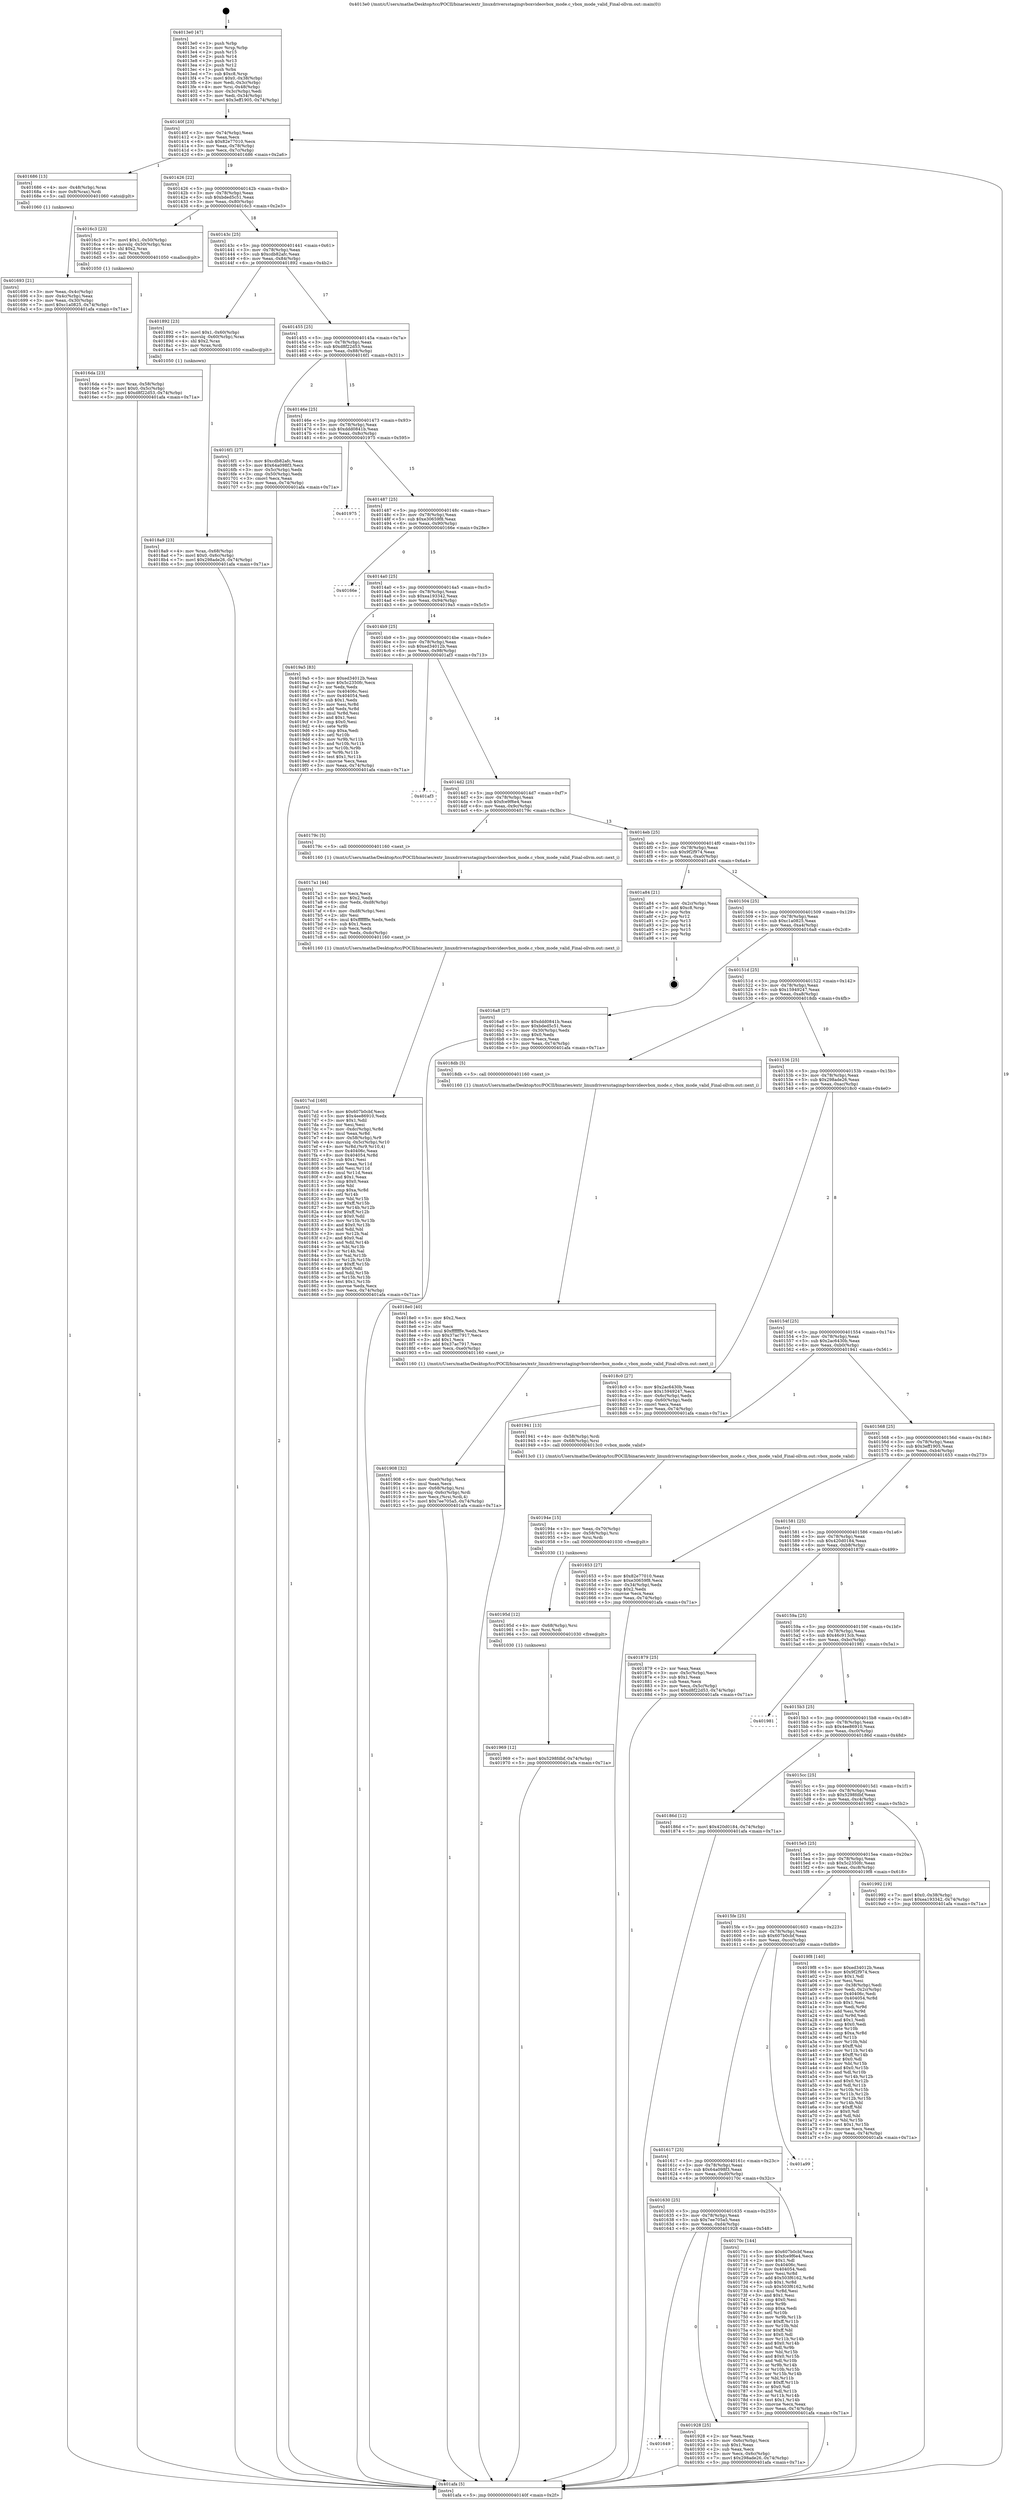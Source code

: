 digraph "0x4013e0" {
  label = "0x4013e0 (/mnt/c/Users/mathe/Desktop/tcc/POCII/binaries/extr_linuxdriversstagingvboxvideovbox_mode.c_vbox_mode_valid_Final-ollvm.out::main(0))"
  labelloc = "t"
  node[shape=record]

  Entry [label="",width=0.3,height=0.3,shape=circle,fillcolor=black,style=filled]
  "0x40140f" [label="{
     0x40140f [23]\l
     | [instrs]\l
     &nbsp;&nbsp;0x40140f \<+3\>: mov -0x74(%rbp),%eax\l
     &nbsp;&nbsp;0x401412 \<+2\>: mov %eax,%ecx\l
     &nbsp;&nbsp;0x401414 \<+6\>: sub $0x82e77010,%ecx\l
     &nbsp;&nbsp;0x40141a \<+3\>: mov %eax,-0x78(%rbp)\l
     &nbsp;&nbsp;0x40141d \<+3\>: mov %ecx,-0x7c(%rbp)\l
     &nbsp;&nbsp;0x401420 \<+6\>: je 0000000000401686 \<main+0x2a6\>\l
  }"]
  "0x401686" [label="{
     0x401686 [13]\l
     | [instrs]\l
     &nbsp;&nbsp;0x401686 \<+4\>: mov -0x48(%rbp),%rax\l
     &nbsp;&nbsp;0x40168a \<+4\>: mov 0x8(%rax),%rdi\l
     &nbsp;&nbsp;0x40168e \<+5\>: call 0000000000401060 \<atoi@plt\>\l
     | [calls]\l
     &nbsp;&nbsp;0x401060 \{1\} (unknown)\l
  }"]
  "0x401426" [label="{
     0x401426 [22]\l
     | [instrs]\l
     &nbsp;&nbsp;0x401426 \<+5\>: jmp 000000000040142b \<main+0x4b\>\l
     &nbsp;&nbsp;0x40142b \<+3\>: mov -0x78(%rbp),%eax\l
     &nbsp;&nbsp;0x40142e \<+5\>: sub $0xbded5c51,%eax\l
     &nbsp;&nbsp;0x401433 \<+3\>: mov %eax,-0x80(%rbp)\l
     &nbsp;&nbsp;0x401436 \<+6\>: je 00000000004016c3 \<main+0x2e3\>\l
  }"]
  Exit [label="",width=0.3,height=0.3,shape=circle,fillcolor=black,style=filled,peripheries=2]
  "0x4016c3" [label="{
     0x4016c3 [23]\l
     | [instrs]\l
     &nbsp;&nbsp;0x4016c3 \<+7\>: movl $0x1,-0x50(%rbp)\l
     &nbsp;&nbsp;0x4016ca \<+4\>: movslq -0x50(%rbp),%rax\l
     &nbsp;&nbsp;0x4016ce \<+4\>: shl $0x2,%rax\l
     &nbsp;&nbsp;0x4016d2 \<+3\>: mov %rax,%rdi\l
     &nbsp;&nbsp;0x4016d5 \<+5\>: call 0000000000401050 \<malloc@plt\>\l
     | [calls]\l
     &nbsp;&nbsp;0x401050 \{1\} (unknown)\l
  }"]
  "0x40143c" [label="{
     0x40143c [25]\l
     | [instrs]\l
     &nbsp;&nbsp;0x40143c \<+5\>: jmp 0000000000401441 \<main+0x61\>\l
     &nbsp;&nbsp;0x401441 \<+3\>: mov -0x78(%rbp),%eax\l
     &nbsp;&nbsp;0x401444 \<+5\>: sub $0xcdb82afc,%eax\l
     &nbsp;&nbsp;0x401449 \<+6\>: mov %eax,-0x84(%rbp)\l
     &nbsp;&nbsp;0x40144f \<+6\>: je 0000000000401892 \<main+0x4b2\>\l
  }"]
  "0x401969" [label="{
     0x401969 [12]\l
     | [instrs]\l
     &nbsp;&nbsp;0x401969 \<+7\>: movl $0x5298fdbf,-0x74(%rbp)\l
     &nbsp;&nbsp;0x401970 \<+5\>: jmp 0000000000401afa \<main+0x71a\>\l
  }"]
  "0x401892" [label="{
     0x401892 [23]\l
     | [instrs]\l
     &nbsp;&nbsp;0x401892 \<+7\>: movl $0x1,-0x60(%rbp)\l
     &nbsp;&nbsp;0x401899 \<+4\>: movslq -0x60(%rbp),%rax\l
     &nbsp;&nbsp;0x40189d \<+4\>: shl $0x2,%rax\l
     &nbsp;&nbsp;0x4018a1 \<+3\>: mov %rax,%rdi\l
     &nbsp;&nbsp;0x4018a4 \<+5\>: call 0000000000401050 \<malloc@plt\>\l
     | [calls]\l
     &nbsp;&nbsp;0x401050 \{1\} (unknown)\l
  }"]
  "0x401455" [label="{
     0x401455 [25]\l
     | [instrs]\l
     &nbsp;&nbsp;0x401455 \<+5\>: jmp 000000000040145a \<main+0x7a\>\l
     &nbsp;&nbsp;0x40145a \<+3\>: mov -0x78(%rbp),%eax\l
     &nbsp;&nbsp;0x40145d \<+5\>: sub $0xd8f22d53,%eax\l
     &nbsp;&nbsp;0x401462 \<+6\>: mov %eax,-0x88(%rbp)\l
     &nbsp;&nbsp;0x401468 \<+6\>: je 00000000004016f1 \<main+0x311\>\l
  }"]
  "0x40195d" [label="{
     0x40195d [12]\l
     | [instrs]\l
     &nbsp;&nbsp;0x40195d \<+4\>: mov -0x68(%rbp),%rsi\l
     &nbsp;&nbsp;0x401961 \<+3\>: mov %rsi,%rdi\l
     &nbsp;&nbsp;0x401964 \<+5\>: call 0000000000401030 \<free@plt\>\l
     | [calls]\l
     &nbsp;&nbsp;0x401030 \{1\} (unknown)\l
  }"]
  "0x4016f1" [label="{
     0x4016f1 [27]\l
     | [instrs]\l
     &nbsp;&nbsp;0x4016f1 \<+5\>: mov $0xcdb82afc,%eax\l
     &nbsp;&nbsp;0x4016f6 \<+5\>: mov $0x64a098f3,%ecx\l
     &nbsp;&nbsp;0x4016fb \<+3\>: mov -0x5c(%rbp),%edx\l
     &nbsp;&nbsp;0x4016fe \<+3\>: cmp -0x50(%rbp),%edx\l
     &nbsp;&nbsp;0x401701 \<+3\>: cmovl %ecx,%eax\l
     &nbsp;&nbsp;0x401704 \<+3\>: mov %eax,-0x74(%rbp)\l
     &nbsp;&nbsp;0x401707 \<+5\>: jmp 0000000000401afa \<main+0x71a\>\l
  }"]
  "0x40146e" [label="{
     0x40146e [25]\l
     | [instrs]\l
     &nbsp;&nbsp;0x40146e \<+5\>: jmp 0000000000401473 \<main+0x93\>\l
     &nbsp;&nbsp;0x401473 \<+3\>: mov -0x78(%rbp),%eax\l
     &nbsp;&nbsp;0x401476 \<+5\>: sub $0xddd0841b,%eax\l
     &nbsp;&nbsp;0x40147b \<+6\>: mov %eax,-0x8c(%rbp)\l
     &nbsp;&nbsp;0x401481 \<+6\>: je 0000000000401975 \<main+0x595\>\l
  }"]
  "0x40194e" [label="{
     0x40194e [15]\l
     | [instrs]\l
     &nbsp;&nbsp;0x40194e \<+3\>: mov %eax,-0x70(%rbp)\l
     &nbsp;&nbsp;0x401951 \<+4\>: mov -0x58(%rbp),%rsi\l
     &nbsp;&nbsp;0x401955 \<+3\>: mov %rsi,%rdi\l
     &nbsp;&nbsp;0x401958 \<+5\>: call 0000000000401030 \<free@plt\>\l
     | [calls]\l
     &nbsp;&nbsp;0x401030 \{1\} (unknown)\l
  }"]
  "0x401975" [label="{
     0x401975\l
  }", style=dashed]
  "0x401487" [label="{
     0x401487 [25]\l
     | [instrs]\l
     &nbsp;&nbsp;0x401487 \<+5\>: jmp 000000000040148c \<main+0xac\>\l
     &nbsp;&nbsp;0x40148c \<+3\>: mov -0x78(%rbp),%eax\l
     &nbsp;&nbsp;0x40148f \<+5\>: sub $0xe30659f8,%eax\l
     &nbsp;&nbsp;0x401494 \<+6\>: mov %eax,-0x90(%rbp)\l
     &nbsp;&nbsp;0x40149a \<+6\>: je 000000000040166e \<main+0x28e\>\l
  }"]
  "0x401649" [label="{
     0x401649\l
  }", style=dashed]
  "0x40166e" [label="{
     0x40166e\l
  }", style=dashed]
  "0x4014a0" [label="{
     0x4014a0 [25]\l
     | [instrs]\l
     &nbsp;&nbsp;0x4014a0 \<+5\>: jmp 00000000004014a5 \<main+0xc5\>\l
     &nbsp;&nbsp;0x4014a5 \<+3\>: mov -0x78(%rbp),%eax\l
     &nbsp;&nbsp;0x4014a8 \<+5\>: sub $0xea193342,%eax\l
     &nbsp;&nbsp;0x4014ad \<+6\>: mov %eax,-0x94(%rbp)\l
     &nbsp;&nbsp;0x4014b3 \<+6\>: je 00000000004019a5 \<main+0x5c5\>\l
  }"]
  "0x401928" [label="{
     0x401928 [25]\l
     | [instrs]\l
     &nbsp;&nbsp;0x401928 \<+2\>: xor %eax,%eax\l
     &nbsp;&nbsp;0x40192a \<+3\>: mov -0x6c(%rbp),%ecx\l
     &nbsp;&nbsp;0x40192d \<+3\>: sub $0x1,%eax\l
     &nbsp;&nbsp;0x401930 \<+2\>: sub %eax,%ecx\l
     &nbsp;&nbsp;0x401932 \<+3\>: mov %ecx,-0x6c(%rbp)\l
     &nbsp;&nbsp;0x401935 \<+7\>: movl $0x298ade26,-0x74(%rbp)\l
     &nbsp;&nbsp;0x40193c \<+5\>: jmp 0000000000401afa \<main+0x71a\>\l
  }"]
  "0x4019a5" [label="{
     0x4019a5 [83]\l
     | [instrs]\l
     &nbsp;&nbsp;0x4019a5 \<+5\>: mov $0xed34012b,%eax\l
     &nbsp;&nbsp;0x4019aa \<+5\>: mov $0x5c2350fc,%ecx\l
     &nbsp;&nbsp;0x4019af \<+2\>: xor %edx,%edx\l
     &nbsp;&nbsp;0x4019b1 \<+7\>: mov 0x40406c,%esi\l
     &nbsp;&nbsp;0x4019b8 \<+7\>: mov 0x404054,%edi\l
     &nbsp;&nbsp;0x4019bf \<+3\>: sub $0x1,%edx\l
     &nbsp;&nbsp;0x4019c2 \<+3\>: mov %esi,%r8d\l
     &nbsp;&nbsp;0x4019c5 \<+3\>: add %edx,%r8d\l
     &nbsp;&nbsp;0x4019c8 \<+4\>: imul %r8d,%esi\l
     &nbsp;&nbsp;0x4019cc \<+3\>: and $0x1,%esi\l
     &nbsp;&nbsp;0x4019cf \<+3\>: cmp $0x0,%esi\l
     &nbsp;&nbsp;0x4019d2 \<+4\>: sete %r9b\l
     &nbsp;&nbsp;0x4019d6 \<+3\>: cmp $0xa,%edi\l
     &nbsp;&nbsp;0x4019d9 \<+4\>: setl %r10b\l
     &nbsp;&nbsp;0x4019dd \<+3\>: mov %r9b,%r11b\l
     &nbsp;&nbsp;0x4019e0 \<+3\>: and %r10b,%r11b\l
     &nbsp;&nbsp;0x4019e3 \<+3\>: xor %r10b,%r9b\l
     &nbsp;&nbsp;0x4019e6 \<+3\>: or %r9b,%r11b\l
     &nbsp;&nbsp;0x4019e9 \<+4\>: test $0x1,%r11b\l
     &nbsp;&nbsp;0x4019ed \<+3\>: cmovne %ecx,%eax\l
     &nbsp;&nbsp;0x4019f0 \<+3\>: mov %eax,-0x74(%rbp)\l
     &nbsp;&nbsp;0x4019f3 \<+5\>: jmp 0000000000401afa \<main+0x71a\>\l
  }"]
  "0x4014b9" [label="{
     0x4014b9 [25]\l
     | [instrs]\l
     &nbsp;&nbsp;0x4014b9 \<+5\>: jmp 00000000004014be \<main+0xde\>\l
     &nbsp;&nbsp;0x4014be \<+3\>: mov -0x78(%rbp),%eax\l
     &nbsp;&nbsp;0x4014c1 \<+5\>: sub $0xed34012b,%eax\l
     &nbsp;&nbsp;0x4014c6 \<+6\>: mov %eax,-0x98(%rbp)\l
     &nbsp;&nbsp;0x4014cc \<+6\>: je 0000000000401af3 \<main+0x713\>\l
  }"]
  "0x401908" [label="{
     0x401908 [32]\l
     | [instrs]\l
     &nbsp;&nbsp;0x401908 \<+6\>: mov -0xe0(%rbp),%ecx\l
     &nbsp;&nbsp;0x40190e \<+3\>: imul %eax,%ecx\l
     &nbsp;&nbsp;0x401911 \<+4\>: mov -0x68(%rbp),%rsi\l
     &nbsp;&nbsp;0x401915 \<+4\>: movslq -0x6c(%rbp),%rdi\l
     &nbsp;&nbsp;0x401919 \<+3\>: mov %ecx,(%rsi,%rdi,4)\l
     &nbsp;&nbsp;0x40191c \<+7\>: movl $0x7ee705a5,-0x74(%rbp)\l
     &nbsp;&nbsp;0x401923 \<+5\>: jmp 0000000000401afa \<main+0x71a\>\l
  }"]
  "0x401af3" [label="{
     0x401af3\l
  }", style=dashed]
  "0x4014d2" [label="{
     0x4014d2 [25]\l
     | [instrs]\l
     &nbsp;&nbsp;0x4014d2 \<+5\>: jmp 00000000004014d7 \<main+0xf7\>\l
     &nbsp;&nbsp;0x4014d7 \<+3\>: mov -0x78(%rbp),%eax\l
     &nbsp;&nbsp;0x4014da \<+5\>: sub $0xfce9f6e4,%eax\l
     &nbsp;&nbsp;0x4014df \<+6\>: mov %eax,-0x9c(%rbp)\l
     &nbsp;&nbsp;0x4014e5 \<+6\>: je 000000000040179c \<main+0x3bc\>\l
  }"]
  "0x4018e0" [label="{
     0x4018e0 [40]\l
     | [instrs]\l
     &nbsp;&nbsp;0x4018e0 \<+5\>: mov $0x2,%ecx\l
     &nbsp;&nbsp;0x4018e5 \<+1\>: cltd\l
     &nbsp;&nbsp;0x4018e6 \<+2\>: idiv %ecx\l
     &nbsp;&nbsp;0x4018e8 \<+6\>: imul $0xfffffffe,%edx,%ecx\l
     &nbsp;&nbsp;0x4018ee \<+6\>: sub $0x37ac7917,%ecx\l
     &nbsp;&nbsp;0x4018f4 \<+3\>: add $0x1,%ecx\l
     &nbsp;&nbsp;0x4018f7 \<+6\>: add $0x37ac7917,%ecx\l
     &nbsp;&nbsp;0x4018fd \<+6\>: mov %ecx,-0xe0(%rbp)\l
     &nbsp;&nbsp;0x401903 \<+5\>: call 0000000000401160 \<next_i\>\l
     | [calls]\l
     &nbsp;&nbsp;0x401160 \{1\} (/mnt/c/Users/mathe/Desktop/tcc/POCII/binaries/extr_linuxdriversstagingvboxvideovbox_mode.c_vbox_mode_valid_Final-ollvm.out::next_i)\l
  }"]
  "0x40179c" [label="{
     0x40179c [5]\l
     | [instrs]\l
     &nbsp;&nbsp;0x40179c \<+5\>: call 0000000000401160 \<next_i\>\l
     | [calls]\l
     &nbsp;&nbsp;0x401160 \{1\} (/mnt/c/Users/mathe/Desktop/tcc/POCII/binaries/extr_linuxdriversstagingvboxvideovbox_mode.c_vbox_mode_valid_Final-ollvm.out::next_i)\l
  }"]
  "0x4014eb" [label="{
     0x4014eb [25]\l
     | [instrs]\l
     &nbsp;&nbsp;0x4014eb \<+5\>: jmp 00000000004014f0 \<main+0x110\>\l
     &nbsp;&nbsp;0x4014f0 \<+3\>: mov -0x78(%rbp),%eax\l
     &nbsp;&nbsp;0x4014f3 \<+5\>: sub $0x9f2f974,%eax\l
     &nbsp;&nbsp;0x4014f8 \<+6\>: mov %eax,-0xa0(%rbp)\l
     &nbsp;&nbsp;0x4014fe \<+6\>: je 0000000000401a84 \<main+0x6a4\>\l
  }"]
  "0x4018a9" [label="{
     0x4018a9 [23]\l
     | [instrs]\l
     &nbsp;&nbsp;0x4018a9 \<+4\>: mov %rax,-0x68(%rbp)\l
     &nbsp;&nbsp;0x4018ad \<+7\>: movl $0x0,-0x6c(%rbp)\l
     &nbsp;&nbsp;0x4018b4 \<+7\>: movl $0x298ade26,-0x74(%rbp)\l
     &nbsp;&nbsp;0x4018bb \<+5\>: jmp 0000000000401afa \<main+0x71a\>\l
  }"]
  "0x401a84" [label="{
     0x401a84 [21]\l
     | [instrs]\l
     &nbsp;&nbsp;0x401a84 \<+3\>: mov -0x2c(%rbp),%eax\l
     &nbsp;&nbsp;0x401a87 \<+7\>: add $0xc8,%rsp\l
     &nbsp;&nbsp;0x401a8e \<+1\>: pop %rbx\l
     &nbsp;&nbsp;0x401a8f \<+2\>: pop %r12\l
     &nbsp;&nbsp;0x401a91 \<+2\>: pop %r13\l
     &nbsp;&nbsp;0x401a93 \<+2\>: pop %r14\l
     &nbsp;&nbsp;0x401a95 \<+2\>: pop %r15\l
     &nbsp;&nbsp;0x401a97 \<+1\>: pop %rbp\l
     &nbsp;&nbsp;0x401a98 \<+1\>: ret\l
  }"]
  "0x401504" [label="{
     0x401504 [25]\l
     | [instrs]\l
     &nbsp;&nbsp;0x401504 \<+5\>: jmp 0000000000401509 \<main+0x129\>\l
     &nbsp;&nbsp;0x401509 \<+3\>: mov -0x78(%rbp),%eax\l
     &nbsp;&nbsp;0x40150c \<+5\>: sub $0xc1a0825,%eax\l
     &nbsp;&nbsp;0x401511 \<+6\>: mov %eax,-0xa4(%rbp)\l
     &nbsp;&nbsp;0x401517 \<+6\>: je 00000000004016a8 \<main+0x2c8\>\l
  }"]
  "0x4017cd" [label="{
     0x4017cd [160]\l
     | [instrs]\l
     &nbsp;&nbsp;0x4017cd \<+5\>: mov $0x607b0cbf,%ecx\l
     &nbsp;&nbsp;0x4017d2 \<+5\>: mov $0x4ee86910,%edx\l
     &nbsp;&nbsp;0x4017d7 \<+3\>: mov $0x1,%dil\l
     &nbsp;&nbsp;0x4017da \<+2\>: xor %esi,%esi\l
     &nbsp;&nbsp;0x4017dc \<+7\>: mov -0xdc(%rbp),%r8d\l
     &nbsp;&nbsp;0x4017e3 \<+4\>: imul %eax,%r8d\l
     &nbsp;&nbsp;0x4017e7 \<+4\>: mov -0x58(%rbp),%r9\l
     &nbsp;&nbsp;0x4017eb \<+4\>: movslq -0x5c(%rbp),%r10\l
     &nbsp;&nbsp;0x4017ef \<+4\>: mov %r8d,(%r9,%r10,4)\l
     &nbsp;&nbsp;0x4017f3 \<+7\>: mov 0x40406c,%eax\l
     &nbsp;&nbsp;0x4017fa \<+8\>: mov 0x404054,%r8d\l
     &nbsp;&nbsp;0x401802 \<+3\>: sub $0x1,%esi\l
     &nbsp;&nbsp;0x401805 \<+3\>: mov %eax,%r11d\l
     &nbsp;&nbsp;0x401808 \<+3\>: add %esi,%r11d\l
     &nbsp;&nbsp;0x40180b \<+4\>: imul %r11d,%eax\l
     &nbsp;&nbsp;0x40180f \<+3\>: and $0x1,%eax\l
     &nbsp;&nbsp;0x401812 \<+3\>: cmp $0x0,%eax\l
     &nbsp;&nbsp;0x401815 \<+3\>: sete %bl\l
     &nbsp;&nbsp;0x401818 \<+4\>: cmp $0xa,%r8d\l
     &nbsp;&nbsp;0x40181c \<+4\>: setl %r14b\l
     &nbsp;&nbsp;0x401820 \<+3\>: mov %bl,%r15b\l
     &nbsp;&nbsp;0x401823 \<+4\>: xor $0xff,%r15b\l
     &nbsp;&nbsp;0x401827 \<+3\>: mov %r14b,%r12b\l
     &nbsp;&nbsp;0x40182a \<+4\>: xor $0xff,%r12b\l
     &nbsp;&nbsp;0x40182e \<+4\>: xor $0x0,%dil\l
     &nbsp;&nbsp;0x401832 \<+3\>: mov %r15b,%r13b\l
     &nbsp;&nbsp;0x401835 \<+4\>: and $0x0,%r13b\l
     &nbsp;&nbsp;0x401839 \<+3\>: and %dil,%bl\l
     &nbsp;&nbsp;0x40183c \<+3\>: mov %r12b,%al\l
     &nbsp;&nbsp;0x40183f \<+2\>: and $0x0,%al\l
     &nbsp;&nbsp;0x401841 \<+3\>: and %dil,%r14b\l
     &nbsp;&nbsp;0x401844 \<+3\>: or %bl,%r13b\l
     &nbsp;&nbsp;0x401847 \<+3\>: or %r14b,%al\l
     &nbsp;&nbsp;0x40184a \<+3\>: xor %al,%r13b\l
     &nbsp;&nbsp;0x40184d \<+3\>: or %r12b,%r15b\l
     &nbsp;&nbsp;0x401850 \<+4\>: xor $0xff,%r15b\l
     &nbsp;&nbsp;0x401854 \<+4\>: or $0x0,%dil\l
     &nbsp;&nbsp;0x401858 \<+3\>: and %dil,%r15b\l
     &nbsp;&nbsp;0x40185b \<+3\>: or %r15b,%r13b\l
     &nbsp;&nbsp;0x40185e \<+4\>: test $0x1,%r13b\l
     &nbsp;&nbsp;0x401862 \<+3\>: cmovne %edx,%ecx\l
     &nbsp;&nbsp;0x401865 \<+3\>: mov %ecx,-0x74(%rbp)\l
     &nbsp;&nbsp;0x401868 \<+5\>: jmp 0000000000401afa \<main+0x71a\>\l
  }"]
  "0x4016a8" [label="{
     0x4016a8 [27]\l
     | [instrs]\l
     &nbsp;&nbsp;0x4016a8 \<+5\>: mov $0xddd0841b,%eax\l
     &nbsp;&nbsp;0x4016ad \<+5\>: mov $0xbded5c51,%ecx\l
     &nbsp;&nbsp;0x4016b2 \<+3\>: mov -0x30(%rbp),%edx\l
     &nbsp;&nbsp;0x4016b5 \<+3\>: cmp $0x0,%edx\l
     &nbsp;&nbsp;0x4016b8 \<+3\>: cmove %ecx,%eax\l
     &nbsp;&nbsp;0x4016bb \<+3\>: mov %eax,-0x74(%rbp)\l
     &nbsp;&nbsp;0x4016be \<+5\>: jmp 0000000000401afa \<main+0x71a\>\l
  }"]
  "0x40151d" [label="{
     0x40151d [25]\l
     | [instrs]\l
     &nbsp;&nbsp;0x40151d \<+5\>: jmp 0000000000401522 \<main+0x142\>\l
     &nbsp;&nbsp;0x401522 \<+3\>: mov -0x78(%rbp),%eax\l
     &nbsp;&nbsp;0x401525 \<+5\>: sub $0x15949247,%eax\l
     &nbsp;&nbsp;0x40152a \<+6\>: mov %eax,-0xa8(%rbp)\l
     &nbsp;&nbsp;0x401530 \<+6\>: je 00000000004018db \<main+0x4fb\>\l
  }"]
  "0x4017a1" [label="{
     0x4017a1 [44]\l
     | [instrs]\l
     &nbsp;&nbsp;0x4017a1 \<+2\>: xor %ecx,%ecx\l
     &nbsp;&nbsp;0x4017a3 \<+5\>: mov $0x2,%edx\l
     &nbsp;&nbsp;0x4017a8 \<+6\>: mov %edx,-0xd8(%rbp)\l
     &nbsp;&nbsp;0x4017ae \<+1\>: cltd\l
     &nbsp;&nbsp;0x4017af \<+6\>: mov -0xd8(%rbp),%esi\l
     &nbsp;&nbsp;0x4017b5 \<+2\>: idiv %esi\l
     &nbsp;&nbsp;0x4017b7 \<+6\>: imul $0xfffffffe,%edx,%edx\l
     &nbsp;&nbsp;0x4017bd \<+3\>: sub $0x1,%ecx\l
     &nbsp;&nbsp;0x4017c0 \<+2\>: sub %ecx,%edx\l
     &nbsp;&nbsp;0x4017c2 \<+6\>: mov %edx,-0xdc(%rbp)\l
     &nbsp;&nbsp;0x4017c8 \<+5\>: call 0000000000401160 \<next_i\>\l
     | [calls]\l
     &nbsp;&nbsp;0x401160 \{1\} (/mnt/c/Users/mathe/Desktop/tcc/POCII/binaries/extr_linuxdriversstagingvboxvideovbox_mode.c_vbox_mode_valid_Final-ollvm.out::next_i)\l
  }"]
  "0x4018db" [label="{
     0x4018db [5]\l
     | [instrs]\l
     &nbsp;&nbsp;0x4018db \<+5\>: call 0000000000401160 \<next_i\>\l
     | [calls]\l
     &nbsp;&nbsp;0x401160 \{1\} (/mnt/c/Users/mathe/Desktop/tcc/POCII/binaries/extr_linuxdriversstagingvboxvideovbox_mode.c_vbox_mode_valid_Final-ollvm.out::next_i)\l
  }"]
  "0x401536" [label="{
     0x401536 [25]\l
     | [instrs]\l
     &nbsp;&nbsp;0x401536 \<+5\>: jmp 000000000040153b \<main+0x15b\>\l
     &nbsp;&nbsp;0x40153b \<+3\>: mov -0x78(%rbp),%eax\l
     &nbsp;&nbsp;0x40153e \<+5\>: sub $0x298ade26,%eax\l
     &nbsp;&nbsp;0x401543 \<+6\>: mov %eax,-0xac(%rbp)\l
     &nbsp;&nbsp;0x401549 \<+6\>: je 00000000004018c0 \<main+0x4e0\>\l
  }"]
  "0x401630" [label="{
     0x401630 [25]\l
     | [instrs]\l
     &nbsp;&nbsp;0x401630 \<+5\>: jmp 0000000000401635 \<main+0x255\>\l
     &nbsp;&nbsp;0x401635 \<+3\>: mov -0x78(%rbp),%eax\l
     &nbsp;&nbsp;0x401638 \<+5\>: sub $0x7ee705a5,%eax\l
     &nbsp;&nbsp;0x40163d \<+6\>: mov %eax,-0xd4(%rbp)\l
     &nbsp;&nbsp;0x401643 \<+6\>: je 0000000000401928 \<main+0x548\>\l
  }"]
  "0x4018c0" [label="{
     0x4018c0 [27]\l
     | [instrs]\l
     &nbsp;&nbsp;0x4018c0 \<+5\>: mov $0x2ac6430b,%eax\l
     &nbsp;&nbsp;0x4018c5 \<+5\>: mov $0x15949247,%ecx\l
     &nbsp;&nbsp;0x4018ca \<+3\>: mov -0x6c(%rbp),%edx\l
     &nbsp;&nbsp;0x4018cd \<+3\>: cmp -0x60(%rbp),%edx\l
     &nbsp;&nbsp;0x4018d0 \<+3\>: cmovl %ecx,%eax\l
     &nbsp;&nbsp;0x4018d3 \<+3\>: mov %eax,-0x74(%rbp)\l
     &nbsp;&nbsp;0x4018d6 \<+5\>: jmp 0000000000401afa \<main+0x71a\>\l
  }"]
  "0x40154f" [label="{
     0x40154f [25]\l
     | [instrs]\l
     &nbsp;&nbsp;0x40154f \<+5\>: jmp 0000000000401554 \<main+0x174\>\l
     &nbsp;&nbsp;0x401554 \<+3\>: mov -0x78(%rbp),%eax\l
     &nbsp;&nbsp;0x401557 \<+5\>: sub $0x2ac6430b,%eax\l
     &nbsp;&nbsp;0x40155c \<+6\>: mov %eax,-0xb0(%rbp)\l
     &nbsp;&nbsp;0x401562 \<+6\>: je 0000000000401941 \<main+0x561\>\l
  }"]
  "0x40170c" [label="{
     0x40170c [144]\l
     | [instrs]\l
     &nbsp;&nbsp;0x40170c \<+5\>: mov $0x607b0cbf,%eax\l
     &nbsp;&nbsp;0x401711 \<+5\>: mov $0xfce9f6e4,%ecx\l
     &nbsp;&nbsp;0x401716 \<+2\>: mov $0x1,%dl\l
     &nbsp;&nbsp;0x401718 \<+7\>: mov 0x40406c,%esi\l
     &nbsp;&nbsp;0x40171f \<+7\>: mov 0x404054,%edi\l
     &nbsp;&nbsp;0x401726 \<+3\>: mov %esi,%r8d\l
     &nbsp;&nbsp;0x401729 \<+7\>: add $0x503f6162,%r8d\l
     &nbsp;&nbsp;0x401730 \<+4\>: sub $0x1,%r8d\l
     &nbsp;&nbsp;0x401734 \<+7\>: sub $0x503f6162,%r8d\l
     &nbsp;&nbsp;0x40173b \<+4\>: imul %r8d,%esi\l
     &nbsp;&nbsp;0x40173f \<+3\>: and $0x1,%esi\l
     &nbsp;&nbsp;0x401742 \<+3\>: cmp $0x0,%esi\l
     &nbsp;&nbsp;0x401745 \<+4\>: sete %r9b\l
     &nbsp;&nbsp;0x401749 \<+3\>: cmp $0xa,%edi\l
     &nbsp;&nbsp;0x40174c \<+4\>: setl %r10b\l
     &nbsp;&nbsp;0x401750 \<+3\>: mov %r9b,%r11b\l
     &nbsp;&nbsp;0x401753 \<+4\>: xor $0xff,%r11b\l
     &nbsp;&nbsp;0x401757 \<+3\>: mov %r10b,%bl\l
     &nbsp;&nbsp;0x40175a \<+3\>: xor $0xff,%bl\l
     &nbsp;&nbsp;0x40175d \<+3\>: xor $0x0,%dl\l
     &nbsp;&nbsp;0x401760 \<+3\>: mov %r11b,%r14b\l
     &nbsp;&nbsp;0x401763 \<+4\>: and $0x0,%r14b\l
     &nbsp;&nbsp;0x401767 \<+3\>: and %dl,%r9b\l
     &nbsp;&nbsp;0x40176a \<+3\>: mov %bl,%r15b\l
     &nbsp;&nbsp;0x40176d \<+4\>: and $0x0,%r15b\l
     &nbsp;&nbsp;0x401771 \<+3\>: and %dl,%r10b\l
     &nbsp;&nbsp;0x401774 \<+3\>: or %r9b,%r14b\l
     &nbsp;&nbsp;0x401777 \<+3\>: or %r10b,%r15b\l
     &nbsp;&nbsp;0x40177a \<+3\>: xor %r15b,%r14b\l
     &nbsp;&nbsp;0x40177d \<+3\>: or %bl,%r11b\l
     &nbsp;&nbsp;0x401780 \<+4\>: xor $0xff,%r11b\l
     &nbsp;&nbsp;0x401784 \<+3\>: or $0x0,%dl\l
     &nbsp;&nbsp;0x401787 \<+3\>: and %dl,%r11b\l
     &nbsp;&nbsp;0x40178a \<+3\>: or %r11b,%r14b\l
     &nbsp;&nbsp;0x40178d \<+4\>: test $0x1,%r14b\l
     &nbsp;&nbsp;0x401791 \<+3\>: cmovne %ecx,%eax\l
     &nbsp;&nbsp;0x401794 \<+3\>: mov %eax,-0x74(%rbp)\l
     &nbsp;&nbsp;0x401797 \<+5\>: jmp 0000000000401afa \<main+0x71a\>\l
  }"]
  "0x401941" [label="{
     0x401941 [13]\l
     | [instrs]\l
     &nbsp;&nbsp;0x401941 \<+4\>: mov -0x58(%rbp),%rdi\l
     &nbsp;&nbsp;0x401945 \<+4\>: mov -0x68(%rbp),%rsi\l
     &nbsp;&nbsp;0x401949 \<+5\>: call 00000000004013c0 \<vbox_mode_valid\>\l
     | [calls]\l
     &nbsp;&nbsp;0x4013c0 \{1\} (/mnt/c/Users/mathe/Desktop/tcc/POCII/binaries/extr_linuxdriversstagingvboxvideovbox_mode.c_vbox_mode_valid_Final-ollvm.out::vbox_mode_valid)\l
  }"]
  "0x401568" [label="{
     0x401568 [25]\l
     | [instrs]\l
     &nbsp;&nbsp;0x401568 \<+5\>: jmp 000000000040156d \<main+0x18d\>\l
     &nbsp;&nbsp;0x40156d \<+3\>: mov -0x78(%rbp),%eax\l
     &nbsp;&nbsp;0x401570 \<+5\>: sub $0x3eff1905,%eax\l
     &nbsp;&nbsp;0x401575 \<+6\>: mov %eax,-0xb4(%rbp)\l
     &nbsp;&nbsp;0x40157b \<+6\>: je 0000000000401653 \<main+0x273\>\l
  }"]
  "0x401617" [label="{
     0x401617 [25]\l
     | [instrs]\l
     &nbsp;&nbsp;0x401617 \<+5\>: jmp 000000000040161c \<main+0x23c\>\l
     &nbsp;&nbsp;0x40161c \<+3\>: mov -0x78(%rbp),%eax\l
     &nbsp;&nbsp;0x40161f \<+5\>: sub $0x64a098f3,%eax\l
     &nbsp;&nbsp;0x401624 \<+6\>: mov %eax,-0xd0(%rbp)\l
     &nbsp;&nbsp;0x40162a \<+6\>: je 000000000040170c \<main+0x32c\>\l
  }"]
  "0x401653" [label="{
     0x401653 [27]\l
     | [instrs]\l
     &nbsp;&nbsp;0x401653 \<+5\>: mov $0x82e77010,%eax\l
     &nbsp;&nbsp;0x401658 \<+5\>: mov $0xe30659f8,%ecx\l
     &nbsp;&nbsp;0x40165d \<+3\>: mov -0x34(%rbp),%edx\l
     &nbsp;&nbsp;0x401660 \<+3\>: cmp $0x2,%edx\l
     &nbsp;&nbsp;0x401663 \<+3\>: cmovne %ecx,%eax\l
     &nbsp;&nbsp;0x401666 \<+3\>: mov %eax,-0x74(%rbp)\l
     &nbsp;&nbsp;0x401669 \<+5\>: jmp 0000000000401afa \<main+0x71a\>\l
  }"]
  "0x401581" [label="{
     0x401581 [25]\l
     | [instrs]\l
     &nbsp;&nbsp;0x401581 \<+5\>: jmp 0000000000401586 \<main+0x1a6\>\l
     &nbsp;&nbsp;0x401586 \<+3\>: mov -0x78(%rbp),%eax\l
     &nbsp;&nbsp;0x401589 \<+5\>: sub $0x420d0184,%eax\l
     &nbsp;&nbsp;0x40158e \<+6\>: mov %eax,-0xb8(%rbp)\l
     &nbsp;&nbsp;0x401594 \<+6\>: je 0000000000401879 \<main+0x499\>\l
  }"]
  "0x401afa" [label="{
     0x401afa [5]\l
     | [instrs]\l
     &nbsp;&nbsp;0x401afa \<+5\>: jmp 000000000040140f \<main+0x2f\>\l
  }"]
  "0x4013e0" [label="{
     0x4013e0 [47]\l
     | [instrs]\l
     &nbsp;&nbsp;0x4013e0 \<+1\>: push %rbp\l
     &nbsp;&nbsp;0x4013e1 \<+3\>: mov %rsp,%rbp\l
     &nbsp;&nbsp;0x4013e4 \<+2\>: push %r15\l
     &nbsp;&nbsp;0x4013e6 \<+2\>: push %r14\l
     &nbsp;&nbsp;0x4013e8 \<+2\>: push %r13\l
     &nbsp;&nbsp;0x4013ea \<+2\>: push %r12\l
     &nbsp;&nbsp;0x4013ec \<+1\>: push %rbx\l
     &nbsp;&nbsp;0x4013ed \<+7\>: sub $0xc8,%rsp\l
     &nbsp;&nbsp;0x4013f4 \<+7\>: movl $0x0,-0x38(%rbp)\l
     &nbsp;&nbsp;0x4013fb \<+3\>: mov %edi,-0x3c(%rbp)\l
     &nbsp;&nbsp;0x4013fe \<+4\>: mov %rsi,-0x48(%rbp)\l
     &nbsp;&nbsp;0x401402 \<+3\>: mov -0x3c(%rbp),%edi\l
     &nbsp;&nbsp;0x401405 \<+3\>: mov %edi,-0x34(%rbp)\l
     &nbsp;&nbsp;0x401408 \<+7\>: movl $0x3eff1905,-0x74(%rbp)\l
  }"]
  "0x401693" [label="{
     0x401693 [21]\l
     | [instrs]\l
     &nbsp;&nbsp;0x401693 \<+3\>: mov %eax,-0x4c(%rbp)\l
     &nbsp;&nbsp;0x401696 \<+3\>: mov -0x4c(%rbp),%eax\l
     &nbsp;&nbsp;0x401699 \<+3\>: mov %eax,-0x30(%rbp)\l
     &nbsp;&nbsp;0x40169c \<+7\>: movl $0xc1a0825,-0x74(%rbp)\l
     &nbsp;&nbsp;0x4016a3 \<+5\>: jmp 0000000000401afa \<main+0x71a\>\l
  }"]
  "0x4016da" [label="{
     0x4016da [23]\l
     | [instrs]\l
     &nbsp;&nbsp;0x4016da \<+4\>: mov %rax,-0x58(%rbp)\l
     &nbsp;&nbsp;0x4016de \<+7\>: movl $0x0,-0x5c(%rbp)\l
     &nbsp;&nbsp;0x4016e5 \<+7\>: movl $0xd8f22d53,-0x74(%rbp)\l
     &nbsp;&nbsp;0x4016ec \<+5\>: jmp 0000000000401afa \<main+0x71a\>\l
  }"]
  "0x401a99" [label="{
     0x401a99\l
  }", style=dashed]
  "0x401879" [label="{
     0x401879 [25]\l
     | [instrs]\l
     &nbsp;&nbsp;0x401879 \<+2\>: xor %eax,%eax\l
     &nbsp;&nbsp;0x40187b \<+3\>: mov -0x5c(%rbp),%ecx\l
     &nbsp;&nbsp;0x40187e \<+3\>: sub $0x1,%eax\l
     &nbsp;&nbsp;0x401881 \<+2\>: sub %eax,%ecx\l
     &nbsp;&nbsp;0x401883 \<+3\>: mov %ecx,-0x5c(%rbp)\l
     &nbsp;&nbsp;0x401886 \<+7\>: movl $0xd8f22d53,-0x74(%rbp)\l
     &nbsp;&nbsp;0x40188d \<+5\>: jmp 0000000000401afa \<main+0x71a\>\l
  }"]
  "0x40159a" [label="{
     0x40159a [25]\l
     | [instrs]\l
     &nbsp;&nbsp;0x40159a \<+5\>: jmp 000000000040159f \<main+0x1bf\>\l
     &nbsp;&nbsp;0x40159f \<+3\>: mov -0x78(%rbp),%eax\l
     &nbsp;&nbsp;0x4015a2 \<+5\>: sub $0x46c913cb,%eax\l
     &nbsp;&nbsp;0x4015a7 \<+6\>: mov %eax,-0xbc(%rbp)\l
     &nbsp;&nbsp;0x4015ad \<+6\>: je 0000000000401981 \<main+0x5a1\>\l
  }"]
  "0x4015fe" [label="{
     0x4015fe [25]\l
     | [instrs]\l
     &nbsp;&nbsp;0x4015fe \<+5\>: jmp 0000000000401603 \<main+0x223\>\l
     &nbsp;&nbsp;0x401603 \<+3\>: mov -0x78(%rbp),%eax\l
     &nbsp;&nbsp;0x401606 \<+5\>: sub $0x607b0cbf,%eax\l
     &nbsp;&nbsp;0x40160b \<+6\>: mov %eax,-0xcc(%rbp)\l
     &nbsp;&nbsp;0x401611 \<+6\>: je 0000000000401a99 \<main+0x6b9\>\l
  }"]
  "0x401981" [label="{
     0x401981\l
  }", style=dashed]
  "0x4015b3" [label="{
     0x4015b3 [25]\l
     | [instrs]\l
     &nbsp;&nbsp;0x4015b3 \<+5\>: jmp 00000000004015b8 \<main+0x1d8\>\l
     &nbsp;&nbsp;0x4015b8 \<+3\>: mov -0x78(%rbp),%eax\l
     &nbsp;&nbsp;0x4015bb \<+5\>: sub $0x4ee86910,%eax\l
     &nbsp;&nbsp;0x4015c0 \<+6\>: mov %eax,-0xc0(%rbp)\l
     &nbsp;&nbsp;0x4015c6 \<+6\>: je 000000000040186d \<main+0x48d\>\l
  }"]
  "0x4019f8" [label="{
     0x4019f8 [140]\l
     | [instrs]\l
     &nbsp;&nbsp;0x4019f8 \<+5\>: mov $0xed34012b,%eax\l
     &nbsp;&nbsp;0x4019fd \<+5\>: mov $0x9f2f974,%ecx\l
     &nbsp;&nbsp;0x401a02 \<+2\>: mov $0x1,%dl\l
     &nbsp;&nbsp;0x401a04 \<+2\>: xor %esi,%esi\l
     &nbsp;&nbsp;0x401a06 \<+3\>: mov -0x38(%rbp),%edi\l
     &nbsp;&nbsp;0x401a09 \<+3\>: mov %edi,-0x2c(%rbp)\l
     &nbsp;&nbsp;0x401a0c \<+7\>: mov 0x40406c,%edi\l
     &nbsp;&nbsp;0x401a13 \<+8\>: mov 0x404054,%r8d\l
     &nbsp;&nbsp;0x401a1b \<+3\>: sub $0x1,%esi\l
     &nbsp;&nbsp;0x401a1e \<+3\>: mov %edi,%r9d\l
     &nbsp;&nbsp;0x401a21 \<+3\>: add %esi,%r9d\l
     &nbsp;&nbsp;0x401a24 \<+4\>: imul %r9d,%edi\l
     &nbsp;&nbsp;0x401a28 \<+3\>: and $0x1,%edi\l
     &nbsp;&nbsp;0x401a2b \<+3\>: cmp $0x0,%edi\l
     &nbsp;&nbsp;0x401a2e \<+4\>: sete %r10b\l
     &nbsp;&nbsp;0x401a32 \<+4\>: cmp $0xa,%r8d\l
     &nbsp;&nbsp;0x401a36 \<+4\>: setl %r11b\l
     &nbsp;&nbsp;0x401a3a \<+3\>: mov %r10b,%bl\l
     &nbsp;&nbsp;0x401a3d \<+3\>: xor $0xff,%bl\l
     &nbsp;&nbsp;0x401a40 \<+3\>: mov %r11b,%r14b\l
     &nbsp;&nbsp;0x401a43 \<+4\>: xor $0xff,%r14b\l
     &nbsp;&nbsp;0x401a47 \<+3\>: xor $0x0,%dl\l
     &nbsp;&nbsp;0x401a4a \<+3\>: mov %bl,%r15b\l
     &nbsp;&nbsp;0x401a4d \<+4\>: and $0x0,%r15b\l
     &nbsp;&nbsp;0x401a51 \<+3\>: and %dl,%r10b\l
     &nbsp;&nbsp;0x401a54 \<+3\>: mov %r14b,%r12b\l
     &nbsp;&nbsp;0x401a57 \<+4\>: and $0x0,%r12b\l
     &nbsp;&nbsp;0x401a5b \<+3\>: and %dl,%r11b\l
     &nbsp;&nbsp;0x401a5e \<+3\>: or %r10b,%r15b\l
     &nbsp;&nbsp;0x401a61 \<+3\>: or %r11b,%r12b\l
     &nbsp;&nbsp;0x401a64 \<+3\>: xor %r12b,%r15b\l
     &nbsp;&nbsp;0x401a67 \<+3\>: or %r14b,%bl\l
     &nbsp;&nbsp;0x401a6a \<+3\>: xor $0xff,%bl\l
     &nbsp;&nbsp;0x401a6d \<+3\>: or $0x0,%dl\l
     &nbsp;&nbsp;0x401a70 \<+2\>: and %dl,%bl\l
     &nbsp;&nbsp;0x401a72 \<+3\>: or %bl,%r15b\l
     &nbsp;&nbsp;0x401a75 \<+4\>: test $0x1,%r15b\l
     &nbsp;&nbsp;0x401a79 \<+3\>: cmovne %ecx,%eax\l
     &nbsp;&nbsp;0x401a7c \<+3\>: mov %eax,-0x74(%rbp)\l
     &nbsp;&nbsp;0x401a7f \<+5\>: jmp 0000000000401afa \<main+0x71a\>\l
  }"]
  "0x40186d" [label="{
     0x40186d [12]\l
     | [instrs]\l
     &nbsp;&nbsp;0x40186d \<+7\>: movl $0x420d0184,-0x74(%rbp)\l
     &nbsp;&nbsp;0x401874 \<+5\>: jmp 0000000000401afa \<main+0x71a\>\l
  }"]
  "0x4015cc" [label="{
     0x4015cc [25]\l
     | [instrs]\l
     &nbsp;&nbsp;0x4015cc \<+5\>: jmp 00000000004015d1 \<main+0x1f1\>\l
     &nbsp;&nbsp;0x4015d1 \<+3\>: mov -0x78(%rbp),%eax\l
     &nbsp;&nbsp;0x4015d4 \<+5\>: sub $0x5298fdbf,%eax\l
     &nbsp;&nbsp;0x4015d9 \<+6\>: mov %eax,-0xc4(%rbp)\l
     &nbsp;&nbsp;0x4015df \<+6\>: je 0000000000401992 \<main+0x5b2\>\l
  }"]
  "0x4015e5" [label="{
     0x4015e5 [25]\l
     | [instrs]\l
     &nbsp;&nbsp;0x4015e5 \<+5\>: jmp 00000000004015ea \<main+0x20a\>\l
     &nbsp;&nbsp;0x4015ea \<+3\>: mov -0x78(%rbp),%eax\l
     &nbsp;&nbsp;0x4015ed \<+5\>: sub $0x5c2350fc,%eax\l
     &nbsp;&nbsp;0x4015f2 \<+6\>: mov %eax,-0xc8(%rbp)\l
     &nbsp;&nbsp;0x4015f8 \<+6\>: je 00000000004019f8 \<main+0x618\>\l
  }"]
  "0x401992" [label="{
     0x401992 [19]\l
     | [instrs]\l
     &nbsp;&nbsp;0x401992 \<+7\>: movl $0x0,-0x38(%rbp)\l
     &nbsp;&nbsp;0x401999 \<+7\>: movl $0xea193342,-0x74(%rbp)\l
     &nbsp;&nbsp;0x4019a0 \<+5\>: jmp 0000000000401afa \<main+0x71a\>\l
  }"]
  Entry -> "0x4013e0" [label=" 1"]
  "0x40140f" -> "0x401686" [label=" 1"]
  "0x40140f" -> "0x401426" [label=" 19"]
  "0x401a84" -> Exit [label=" 1"]
  "0x401426" -> "0x4016c3" [label=" 1"]
  "0x401426" -> "0x40143c" [label=" 18"]
  "0x4019f8" -> "0x401afa" [label=" 1"]
  "0x40143c" -> "0x401892" [label=" 1"]
  "0x40143c" -> "0x401455" [label=" 17"]
  "0x4019a5" -> "0x401afa" [label=" 1"]
  "0x401455" -> "0x4016f1" [label=" 2"]
  "0x401455" -> "0x40146e" [label=" 15"]
  "0x401992" -> "0x401afa" [label=" 1"]
  "0x40146e" -> "0x401975" [label=" 0"]
  "0x40146e" -> "0x401487" [label=" 15"]
  "0x401969" -> "0x401afa" [label=" 1"]
  "0x401487" -> "0x40166e" [label=" 0"]
  "0x401487" -> "0x4014a0" [label=" 15"]
  "0x40195d" -> "0x401969" [label=" 1"]
  "0x4014a0" -> "0x4019a5" [label=" 1"]
  "0x4014a0" -> "0x4014b9" [label=" 14"]
  "0x40194e" -> "0x40195d" [label=" 1"]
  "0x4014b9" -> "0x401af3" [label=" 0"]
  "0x4014b9" -> "0x4014d2" [label=" 14"]
  "0x401928" -> "0x401afa" [label=" 1"]
  "0x4014d2" -> "0x40179c" [label=" 1"]
  "0x4014d2" -> "0x4014eb" [label=" 13"]
  "0x401630" -> "0x401649" [label=" 0"]
  "0x4014eb" -> "0x401a84" [label=" 1"]
  "0x4014eb" -> "0x401504" [label=" 12"]
  "0x401630" -> "0x401928" [label=" 1"]
  "0x401504" -> "0x4016a8" [label=" 1"]
  "0x401504" -> "0x40151d" [label=" 11"]
  "0x401941" -> "0x40194e" [label=" 1"]
  "0x40151d" -> "0x4018db" [label=" 1"]
  "0x40151d" -> "0x401536" [label=" 10"]
  "0x401908" -> "0x401afa" [label=" 1"]
  "0x401536" -> "0x4018c0" [label=" 2"]
  "0x401536" -> "0x40154f" [label=" 8"]
  "0x4018e0" -> "0x401908" [label=" 1"]
  "0x40154f" -> "0x401941" [label=" 1"]
  "0x40154f" -> "0x401568" [label=" 7"]
  "0x4018db" -> "0x4018e0" [label=" 1"]
  "0x401568" -> "0x401653" [label=" 1"]
  "0x401568" -> "0x401581" [label=" 6"]
  "0x401653" -> "0x401afa" [label=" 1"]
  "0x4013e0" -> "0x40140f" [label=" 1"]
  "0x401afa" -> "0x40140f" [label=" 19"]
  "0x401686" -> "0x401693" [label=" 1"]
  "0x401693" -> "0x401afa" [label=" 1"]
  "0x4016a8" -> "0x401afa" [label=" 1"]
  "0x4016c3" -> "0x4016da" [label=" 1"]
  "0x4016da" -> "0x401afa" [label=" 1"]
  "0x4016f1" -> "0x401afa" [label=" 2"]
  "0x4018a9" -> "0x401afa" [label=" 1"]
  "0x401581" -> "0x401879" [label=" 1"]
  "0x401581" -> "0x40159a" [label=" 5"]
  "0x401892" -> "0x4018a9" [label=" 1"]
  "0x40159a" -> "0x401981" [label=" 0"]
  "0x40159a" -> "0x4015b3" [label=" 5"]
  "0x40186d" -> "0x401afa" [label=" 1"]
  "0x4015b3" -> "0x40186d" [label=" 1"]
  "0x4015b3" -> "0x4015cc" [label=" 4"]
  "0x4017cd" -> "0x401afa" [label=" 1"]
  "0x4015cc" -> "0x401992" [label=" 1"]
  "0x4015cc" -> "0x4015e5" [label=" 3"]
  "0x4017a1" -> "0x4017cd" [label=" 1"]
  "0x4015e5" -> "0x4019f8" [label=" 1"]
  "0x4015e5" -> "0x4015fe" [label=" 2"]
  "0x401879" -> "0x401afa" [label=" 1"]
  "0x4015fe" -> "0x401a99" [label=" 0"]
  "0x4015fe" -> "0x401617" [label=" 2"]
  "0x4018c0" -> "0x401afa" [label=" 2"]
  "0x401617" -> "0x40170c" [label=" 1"]
  "0x401617" -> "0x401630" [label=" 1"]
  "0x40170c" -> "0x401afa" [label=" 1"]
  "0x40179c" -> "0x4017a1" [label=" 1"]
}
